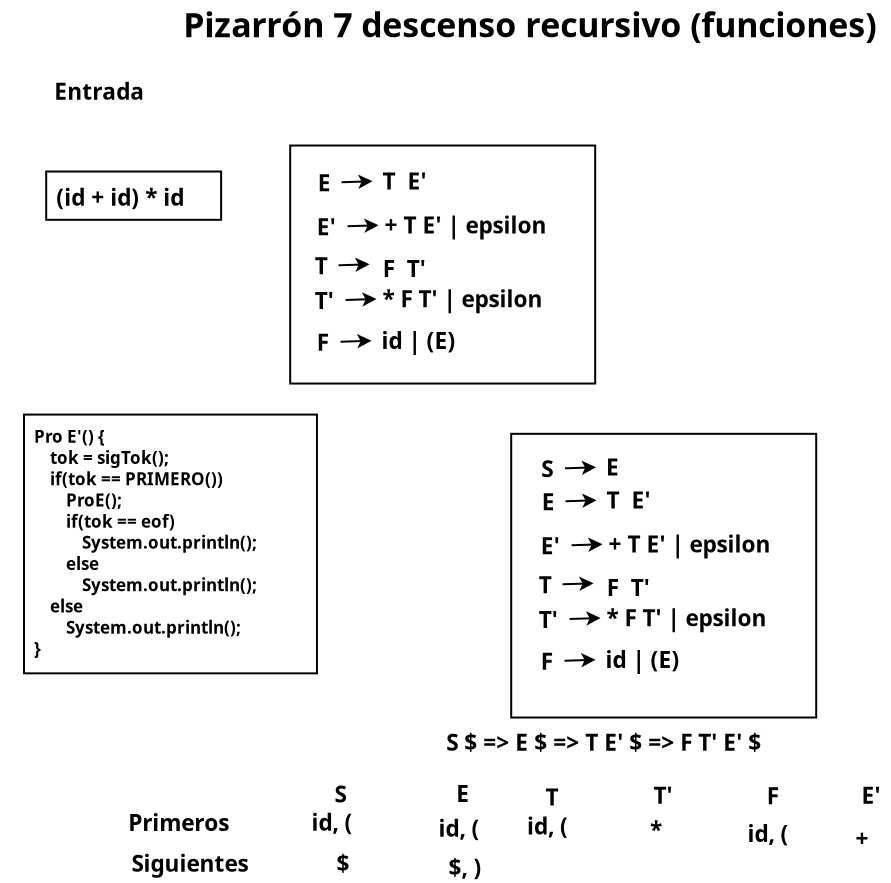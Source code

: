 <?xml version="1.0" encoding="UTF-8"?>
<dia:diagram xmlns:dia="http://www.lysator.liu.se/~alla/dia/">
  <dia:layer name="Fondo" visible="true" connectable="true" active="true">
    <dia:object type="AADL - Data" version="0" id="O0">
      <dia:attribute name="obj_pos">
        <dia:point val="3.16,6.335"/>
      </dia:attribute>
      <dia:attribute name="obj_bb">
        <dia:rectangle val="2.01,5.185;13.057,9.899"/>
      </dia:attribute>
      <dia:attribute name="elem_corner">
        <dia:point val="3.16,6.335"/>
      </dia:attribute>
      <dia:attribute name="elem_width">
        <dia:real val="8.747"/>
      </dia:attribute>
      <dia:attribute name="elem_height">
        <dia:real val="2.414"/>
      </dia:attribute>
      <dia:attribute name="obj_pos">
        <dia:point val="3.16,6.335"/>
      </dia:attribute>
      <dia:attribute name="obj_bb">
        <dia:rectangle val="2.01,5.185;13.057,9.899"/>
      </dia:attribute>
      <dia:attribute name="meta">
        <dia:composite type="dict"/>
      </dia:attribute>
      <dia:attribute name="elem_corner">
        <dia:point val="3.16,6.335"/>
      </dia:attribute>
      <dia:attribute name="elem_width">
        <dia:real val="8.747"/>
      </dia:attribute>
      <dia:attribute name="elem_height">
        <dia:real val="2.414"/>
      </dia:attribute>
      <dia:attribute name="declaration">
        <dia:string>##</dia:string>
      </dia:attribute>
      <dia:attribute name="line_colour">
        <dia:color val="#000000ff"/>
      </dia:attribute>
      <dia:attribute name="fill_colour">
        <dia:color val="#ffffffff"/>
      </dia:attribute>
      <dia:attribute name="name">
        <dia:composite type="text">
          <dia:attribute name="string">
            <dia:string>#(id + id) * id#</dia:string>
          </dia:attribute>
          <dia:attribute name="font">
            <dia:font family="sans" style="80" name="Helvetica-Bold"/>
          </dia:attribute>
          <dia:attribute name="height">
            <dia:real val="1.414"/>
          </dia:attribute>
          <dia:attribute name="pos">
            <dia:point val="3.66,7.885"/>
          </dia:attribute>
          <dia:attribute name="color">
            <dia:color val="#000000ff"/>
          </dia:attribute>
          <dia:attribute name="alignment">
            <dia:enum val="0"/>
          </dia:attribute>
        </dia:composite>
      </dia:attribute>
      <dia:attribute name="aadlbox_ports"/>
      <dia:attribute name="aadlbox_connections"/>
    </dia:object>
    <dia:group>
      <dia:attribute name="meta">
        <dia:composite type="dict"/>
      </dia:attribute>
      <dia:attribute name="matrix"/>
      <dia:object type="Flowchart - Box" version="0" id="O1">
        <dia:attribute name="obj_pos">
          <dia:point val="15.36,5.035"/>
        </dia:attribute>
        <dia:attribute name="obj_bb">
          <dia:rectangle val="15.31,4.985;30.66,16.985"/>
        </dia:attribute>
        <dia:attribute name="elem_corner">
          <dia:point val="15.36,5.035"/>
        </dia:attribute>
        <dia:attribute name="elem_width">
          <dia:real val="15.25"/>
        </dia:attribute>
        <dia:attribute name="elem_height">
          <dia:real val="11.9"/>
        </dia:attribute>
        <dia:attribute name="show_background">
          <dia:boolean val="true"/>
        </dia:attribute>
        <dia:attribute name="padding">
          <dia:real val="0.5"/>
        </dia:attribute>
        <dia:attribute name="text">
          <dia:composite type="text">
            <dia:attribute name="string">
              <dia:string>##</dia:string>
            </dia:attribute>
            <dia:attribute name="font">
              <dia:font family="sans" style="0" name="Helvetica"/>
            </dia:attribute>
            <dia:attribute name="height">
              <dia:real val="0.8"/>
            </dia:attribute>
            <dia:attribute name="pos">
              <dia:point val="22.985,11.18"/>
            </dia:attribute>
            <dia:attribute name="color">
              <dia:color val="#000000ff"/>
            </dia:attribute>
            <dia:attribute name="alignment">
              <dia:enum val="1"/>
            </dia:attribute>
          </dia:composite>
        </dia:attribute>
      </dia:object>
      <dia:object type="Standard - Text" version="1" id="O2">
        <dia:attribute name="obj_pos">
          <dia:point val="16.585,11.47"/>
        </dia:attribute>
        <dia:attribute name="obj_bb">
          <dia:rectangle val="16.585,10.42;18.148,11.738"/>
        </dia:attribute>
        <dia:attribute name="text">
          <dia:composite type="text">
            <dia:attribute name="string">
              <dia:string>#T  #</dia:string>
            </dia:attribute>
            <dia:attribute name="font">
              <dia:font family="sans" style="80" name="Helvetica-Bold"/>
            </dia:attribute>
            <dia:attribute name="height">
              <dia:real val="1.414"/>
            </dia:attribute>
            <dia:attribute name="pos">
              <dia:point val="16.585,11.47"/>
            </dia:attribute>
            <dia:attribute name="color">
              <dia:color val="#000000ff"/>
            </dia:attribute>
            <dia:attribute name="alignment">
              <dia:enum val="0"/>
            </dia:attribute>
          </dia:composite>
        </dia:attribute>
        <dia:attribute name="valign">
          <dia:enum val="3"/>
        </dia:attribute>
      </dia:object>
      <dia:object type="Standard - Line" version="0" id="O3">
        <dia:attribute name="obj_pos">
          <dia:point val="17.777,11.023"/>
        </dia:attribute>
        <dia:attribute name="obj_bb">
          <dia:rectangle val="17.725,10.635;19.378,11.358"/>
        </dia:attribute>
        <dia:attribute name="conn_endpoints">
          <dia:point val="17.777,11.023"/>
          <dia:point val="19.327,10.973"/>
        </dia:attribute>
        <dia:attribute name="numcp">
          <dia:int val="1"/>
        </dia:attribute>
        <dia:attribute name="end_arrow">
          <dia:enum val="22"/>
        </dia:attribute>
        <dia:attribute name="end_arrow_length">
          <dia:real val="0.5"/>
        </dia:attribute>
        <dia:attribute name="end_arrow_width">
          <dia:real val="0.5"/>
        </dia:attribute>
      </dia:object>
      <dia:object type="Standard - Text" version="1" id="O4">
        <dia:attribute name="obj_pos">
          <dia:point val="19.985,11.607"/>
        </dia:attribute>
        <dia:attribute name="obj_bb">
          <dia:rectangle val="19.985,10.557;23.062,11.874"/>
        </dia:attribute>
        <dia:attribute name="text">
          <dia:composite type="text">
            <dia:attribute name="string">
              <dia:string>#F  T' #</dia:string>
            </dia:attribute>
            <dia:attribute name="font">
              <dia:font family="sans" style="80" name="Helvetica-Bold"/>
            </dia:attribute>
            <dia:attribute name="height">
              <dia:real val="1.414"/>
            </dia:attribute>
            <dia:attribute name="pos">
              <dia:point val="19.985,11.607"/>
            </dia:attribute>
            <dia:attribute name="color">
              <dia:color val="#000000ff"/>
            </dia:attribute>
            <dia:attribute name="alignment">
              <dia:enum val="0"/>
            </dia:attribute>
          </dia:composite>
        </dia:attribute>
        <dia:attribute name="valign">
          <dia:enum val="3"/>
        </dia:attribute>
      </dia:object>
      <dia:object type="Standard - Text" version="1" id="O5">
        <dia:attribute name="obj_pos">
          <dia:point val="19.975,7.232"/>
        </dia:attribute>
        <dia:attribute name="obj_bb">
          <dia:rectangle val="19.975,6.182;23.052,7.5"/>
        </dia:attribute>
        <dia:attribute name="text">
          <dia:composite type="text">
            <dia:attribute name="string">
              <dia:string>#T  E' #</dia:string>
            </dia:attribute>
            <dia:attribute name="font">
              <dia:font family="sans" style="80" name="Helvetica-Bold"/>
            </dia:attribute>
            <dia:attribute name="height">
              <dia:real val="1.414"/>
            </dia:attribute>
            <dia:attribute name="pos">
              <dia:point val="19.975,7.232"/>
            </dia:attribute>
            <dia:attribute name="color">
              <dia:color val="#000000ff"/>
            </dia:attribute>
            <dia:attribute name="alignment">
              <dia:enum val="0"/>
            </dia:attribute>
          </dia:composite>
        </dia:attribute>
        <dia:attribute name="valign">
          <dia:enum val="3"/>
        </dia:attribute>
      </dia:object>
      <dia:object type="Standard - Text" version="1" id="O6">
        <dia:attribute name="obj_pos">
          <dia:point val="16.735,7.317"/>
        </dia:attribute>
        <dia:attribute name="obj_bb">
          <dia:rectangle val="16.735,6.267;18.297,7.585"/>
        </dia:attribute>
        <dia:attribute name="text">
          <dia:composite type="text">
            <dia:attribute name="string">
              <dia:string>#E  #</dia:string>
            </dia:attribute>
            <dia:attribute name="font">
              <dia:font family="sans" style="80" name="Helvetica-Bold"/>
            </dia:attribute>
            <dia:attribute name="height">
              <dia:real val="1.414"/>
            </dia:attribute>
            <dia:attribute name="pos">
              <dia:point val="16.735,7.317"/>
            </dia:attribute>
            <dia:attribute name="color">
              <dia:color val="#000000ff"/>
            </dia:attribute>
            <dia:attribute name="alignment">
              <dia:enum val="0"/>
            </dia:attribute>
          </dia:composite>
        </dia:attribute>
        <dia:attribute name="valign">
          <dia:enum val="3"/>
        </dia:attribute>
      </dia:object>
      <dia:object type="Standard - Line" version="0" id="O7">
        <dia:attribute name="obj_pos">
          <dia:point val="17.927,6.871"/>
        </dia:attribute>
        <dia:attribute name="obj_bb">
          <dia:rectangle val="17.875,6.483;19.528,7.206"/>
        </dia:attribute>
        <dia:attribute name="conn_endpoints">
          <dia:point val="17.927,6.871"/>
          <dia:point val="19.477,6.821"/>
        </dia:attribute>
        <dia:attribute name="numcp">
          <dia:int val="1"/>
        </dia:attribute>
        <dia:attribute name="end_arrow">
          <dia:enum val="22"/>
        </dia:attribute>
        <dia:attribute name="end_arrow_length">
          <dia:real val="0.5"/>
        </dia:attribute>
        <dia:attribute name="end_arrow_width">
          <dia:real val="0.5"/>
        </dia:attribute>
      </dia:object>
      <dia:object type="Standard - Text" version="1" id="O8">
        <dia:attribute name="obj_pos">
          <dia:point val="20.075,9.432"/>
        </dia:attribute>
        <dia:attribute name="obj_bb">
          <dia:rectangle val="20.075,8.382;30.305,9.7"/>
        </dia:attribute>
        <dia:attribute name="text">
          <dia:composite type="text">
            <dia:attribute name="string">
              <dia:string>#+ T E' | epsilon  #</dia:string>
            </dia:attribute>
            <dia:attribute name="font">
              <dia:font family="sans" style="80" name="Helvetica-Bold"/>
            </dia:attribute>
            <dia:attribute name="height">
              <dia:real val="1.414"/>
            </dia:attribute>
            <dia:attribute name="pos">
              <dia:point val="20.075,9.432"/>
            </dia:attribute>
            <dia:attribute name="color">
              <dia:color val="#000000ff"/>
            </dia:attribute>
            <dia:attribute name="alignment">
              <dia:enum val="0"/>
            </dia:attribute>
          </dia:composite>
        </dia:attribute>
        <dia:attribute name="valign">
          <dia:enum val="3"/>
        </dia:attribute>
      </dia:object>
      <dia:object type="Standard - Text" version="1" id="O9">
        <dia:attribute name="obj_pos">
          <dia:point val="16.685,9.517"/>
        </dia:attribute>
        <dia:attribute name="obj_bb">
          <dia:rectangle val="16.685,8.467;18.595,9.784"/>
        </dia:attribute>
        <dia:attribute name="text">
          <dia:composite type="text">
            <dia:attribute name="string">
              <dia:string>#E'  #</dia:string>
            </dia:attribute>
            <dia:attribute name="font">
              <dia:font family="sans" style="80" name="Helvetica-Bold"/>
            </dia:attribute>
            <dia:attribute name="height">
              <dia:real val="1.414"/>
            </dia:attribute>
            <dia:attribute name="pos">
              <dia:point val="16.685,9.517"/>
            </dia:attribute>
            <dia:attribute name="color">
              <dia:color val="#000000ff"/>
            </dia:attribute>
            <dia:attribute name="alignment">
              <dia:enum val="0"/>
            </dia:attribute>
          </dia:composite>
        </dia:attribute>
        <dia:attribute name="valign">
          <dia:enum val="3"/>
        </dia:attribute>
      </dia:object>
      <dia:object type="Standard - Line" version="0" id="O10">
        <dia:attribute name="obj_pos">
          <dia:point val="18.227,9.071"/>
        </dia:attribute>
        <dia:attribute name="obj_bb">
          <dia:rectangle val="18.175,8.683;19.828,9.406"/>
        </dia:attribute>
        <dia:attribute name="conn_endpoints">
          <dia:point val="18.227,9.071"/>
          <dia:point val="19.777,9.021"/>
        </dia:attribute>
        <dia:attribute name="numcp">
          <dia:int val="1"/>
        </dia:attribute>
        <dia:attribute name="end_arrow">
          <dia:enum val="22"/>
        </dia:attribute>
        <dia:attribute name="end_arrow_length">
          <dia:real val="0.5"/>
        </dia:attribute>
        <dia:attribute name="end_arrow_width">
          <dia:real val="0.5"/>
        </dia:attribute>
      </dia:object>
      <dia:object type="Standard - Text" version="1" id="O11">
        <dia:attribute name="obj_pos">
          <dia:point val="19.975,13.12"/>
        </dia:attribute>
        <dia:attribute name="obj_bb">
          <dia:rectangle val="19.975,12.07;29.85,13.387"/>
        </dia:attribute>
        <dia:attribute name="text">
          <dia:composite type="text">
            <dia:attribute name="string">
              <dia:string>#* F T' | epsilon  #</dia:string>
            </dia:attribute>
            <dia:attribute name="font">
              <dia:font family="sans" style="80" name="Helvetica-Bold"/>
            </dia:attribute>
            <dia:attribute name="height">
              <dia:real val="1.414"/>
            </dia:attribute>
            <dia:attribute name="pos">
              <dia:point val="19.975,13.12"/>
            </dia:attribute>
            <dia:attribute name="color">
              <dia:color val="#000000ff"/>
            </dia:attribute>
            <dia:attribute name="alignment">
              <dia:enum val="0"/>
            </dia:attribute>
          </dia:composite>
        </dia:attribute>
        <dia:attribute name="valign">
          <dia:enum val="3"/>
        </dia:attribute>
      </dia:object>
      <dia:object type="Standard - Text" version="1" id="O12">
        <dia:attribute name="obj_pos">
          <dia:point val="16.585,13.205"/>
        </dia:attribute>
        <dia:attribute name="obj_bb">
          <dia:rectangle val="16.585,12.155;18.495,13.473"/>
        </dia:attribute>
        <dia:attribute name="text">
          <dia:composite type="text">
            <dia:attribute name="string">
              <dia:string>#T'  #</dia:string>
            </dia:attribute>
            <dia:attribute name="font">
              <dia:font family="sans" style="80" name="Helvetica-Bold"/>
            </dia:attribute>
            <dia:attribute name="height">
              <dia:real val="1.414"/>
            </dia:attribute>
            <dia:attribute name="pos">
              <dia:point val="16.585,13.205"/>
            </dia:attribute>
            <dia:attribute name="color">
              <dia:color val="#000000ff"/>
            </dia:attribute>
            <dia:attribute name="alignment">
              <dia:enum val="0"/>
            </dia:attribute>
          </dia:composite>
        </dia:attribute>
        <dia:attribute name="valign">
          <dia:enum val="3"/>
        </dia:attribute>
      </dia:object>
      <dia:object type="Standard - Line" version="0" id="O13">
        <dia:attribute name="obj_pos">
          <dia:point val="18.127,12.758"/>
        </dia:attribute>
        <dia:attribute name="obj_bb">
          <dia:rectangle val="18.075,12.37;19.728,13.093"/>
        </dia:attribute>
        <dia:attribute name="conn_endpoints">
          <dia:point val="18.127,12.758"/>
          <dia:point val="19.677,12.708"/>
        </dia:attribute>
        <dia:attribute name="numcp">
          <dia:int val="1"/>
        </dia:attribute>
        <dia:attribute name="end_arrow">
          <dia:enum val="22"/>
        </dia:attribute>
        <dia:attribute name="end_arrow_length">
          <dia:real val="0.5"/>
        </dia:attribute>
        <dia:attribute name="end_arrow_width">
          <dia:real val="0.5"/>
        </dia:attribute>
      </dia:object>
      <dia:object type="Standard - Text" version="1" id="O14">
        <dia:attribute name="obj_pos">
          <dia:point val="19.925,15.207"/>
        </dia:attribute>
        <dia:attribute name="obj_bb">
          <dia:rectangle val="19.925,14.157;24.527,15.475"/>
        </dia:attribute>
        <dia:attribute name="text">
          <dia:composite type="text">
            <dia:attribute name="string">
              <dia:string>#id | (E) #</dia:string>
            </dia:attribute>
            <dia:attribute name="font">
              <dia:font family="sans" style="80" name="Helvetica-Bold"/>
            </dia:attribute>
            <dia:attribute name="height">
              <dia:real val="1.414"/>
            </dia:attribute>
            <dia:attribute name="pos">
              <dia:point val="19.925,15.207"/>
            </dia:attribute>
            <dia:attribute name="color">
              <dia:color val="#000000ff"/>
            </dia:attribute>
            <dia:attribute name="alignment">
              <dia:enum val="0"/>
            </dia:attribute>
          </dia:composite>
        </dia:attribute>
        <dia:attribute name="valign">
          <dia:enum val="3"/>
        </dia:attribute>
      </dia:object>
      <dia:object type="Standard - Text" version="1" id="O15">
        <dia:attribute name="obj_pos">
          <dia:point val="16.685,15.292"/>
        </dia:attribute>
        <dia:attribute name="obj_bb">
          <dia:rectangle val="16.685,14.242;18.247,15.559"/>
        </dia:attribute>
        <dia:attribute name="text">
          <dia:composite type="text">
            <dia:attribute name="string">
              <dia:string>#F  #</dia:string>
            </dia:attribute>
            <dia:attribute name="font">
              <dia:font family="sans" style="80" name="Helvetica-Bold"/>
            </dia:attribute>
            <dia:attribute name="height">
              <dia:real val="1.414"/>
            </dia:attribute>
            <dia:attribute name="pos">
              <dia:point val="16.685,15.292"/>
            </dia:attribute>
            <dia:attribute name="color">
              <dia:color val="#000000ff"/>
            </dia:attribute>
            <dia:attribute name="alignment">
              <dia:enum val="0"/>
            </dia:attribute>
          </dia:composite>
        </dia:attribute>
        <dia:attribute name="valign">
          <dia:enum val="3"/>
        </dia:attribute>
      </dia:object>
      <dia:object type="Standard - Line" version="0" id="O16">
        <dia:attribute name="obj_pos">
          <dia:point val="17.877,14.846"/>
        </dia:attribute>
        <dia:attribute name="obj_bb">
          <dia:rectangle val="17.825,14.458;19.478,15.181"/>
        </dia:attribute>
        <dia:attribute name="conn_endpoints">
          <dia:point val="17.877,14.846"/>
          <dia:point val="19.427,14.796"/>
        </dia:attribute>
        <dia:attribute name="numcp">
          <dia:int val="1"/>
        </dia:attribute>
        <dia:attribute name="end_arrow">
          <dia:enum val="22"/>
        </dia:attribute>
        <dia:attribute name="end_arrow_length">
          <dia:real val="0.5"/>
        </dia:attribute>
        <dia:attribute name="end_arrow_width">
          <dia:real val="0.5"/>
        </dia:attribute>
      </dia:object>
    </dia:group>
    <dia:object type="Standard - Text" version="1" id="O17">
      <dia:attribute name="obj_pos">
        <dia:point val="10.01,-0.379"/>
      </dia:attribute>
      <dia:attribute name="obj_bb">
        <dia:rectangle val="10.01,-1.954;50.763,0.021"/>
      </dia:attribute>
      <dia:attribute name="text">
        <dia:composite type="text">
          <dia:attribute name="string">
            <dia:string>#Pizarrón 7 descenso recursivo (funciones) #</dia:string>
          </dia:attribute>
          <dia:attribute name="font">
            <dia:font family="sans" style="80" name="Helvetica-Bold"/>
          </dia:attribute>
          <dia:attribute name="height">
            <dia:real val="2.119"/>
          </dia:attribute>
          <dia:attribute name="pos">
            <dia:point val="10.01,-0.379"/>
          </dia:attribute>
          <dia:attribute name="color">
            <dia:color val="#000000ff"/>
          </dia:attribute>
          <dia:attribute name="alignment">
            <dia:enum val="0"/>
          </dia:attribute>
        </dia:composite>
      </dia:attribute>
      <dia:attribute name="valign">
        <dia:enum val="3"/>
      </dia:attribute>
    </dia:object>
    <dia:object type="Standard - Text" version="1" id="O18">
      <dia:attribute name="obj_pos">
        <dia:point val="23.16,35.297"/>
      </dia:attribute>
      <dia:attribute name="obj_bb">
        <dia:rectangle val="23.16,34.215;44.05,35.631"/>
      </dia:attribute>
      <dia:attribute name="text">
        <dia:composite type="text">
          <dia:attribute name="string">
            <dia:string>#S $ =&gt; E $ =&gt; T E' $ =&gt; F T' E' $ #</dia:string>
          </dia:attribute>
          <dia:attribute name="font">
            <dia:font family="sans" style="80" name="Helvetica-Bold"/>
          </dia:attribute>
          <dia:attribute name="height">
            <dia:real val="1.414"/>
          </dia:attribute>
          <dia:attribute name="pos">
            <dia:point val="23.16,35.297"/>
          </dia:attribute>
          <dia:attribute name="color">
            <dia:color val="#000000ff"/>
          </dia:attribute>
          <dia:attribute name="alignment">
            <dia:enum val="0"/>
          </dia:attribute>
        </dia:composite>
      </dia:attribute>
      <dia:attribute name="valign">
        <dia:enum val="3"/>
      </dia:attribute>
    </dia:object>
    <dia:object type="AADL - Data" version="0" id="O19">
      <dia:attribute name="obj_pos">
        <dia:point val="2.05,18.488"/>
      </dia:attribute>
      <dia:attribute name="obj_bb">
        <dia:rectangle val="0.9,17.337;17.848,32.575"/>
      </dia:attribute>
      <dia:attribute name="elem_corner">
        <dia:point val="2.05,18.488"/>
      </dia:attribute>
      <dia:attribute name="elem_width">
        <dia:real val="14.647"/>
      </dia:attribute>
      <dia:attribute name="elem_height">
        <dia:real val="12.938"/>
      </dia:attribute>
      <dia:attribute name="obj_pos">
        <dia:point val="2.05,18.488"/>
      </dia:attribute>
      <dia:attribute name="obj_bb">
        <dia:rectangle val="0.9,17.337;17.848,32.575"/>
      </dia:attribute>
      <dia:attribute name="meta">
        <dia:composite type="dict"/>
      </dia:attribute>
      <dia:attribute name="elem_corner">
        <dia:point val="2.05,18.488"/>
      </dia:attribute>
      <dia:attribute name="elem_width">
        <dia:real val="14.647"/>
      </dia:attribute>
      <dia:attribute name="elem_height">
        <dia:real val="12.938"/>
      </dia:attribute>
      <dia:attribute name="declaration">
        <dia:string>##</dia:string>
      </dia:attribute>
      <dia:attribute name="line_colour">
        <dia:color val="#000000ff"/>
      </dia:attribute>
      <dia:attribute name="fill_colour">
        <dia:color val="#ffffffff"/>
      </dia:attribute>
      <dia:attribute name="name">
        <dia:composite type="text">
          <dia:attribute name="string">
            <dia:string>#Pro E'() {
    tok = sigTok();
    if(tok == PRIMERO())
        ProE();
        if(tok == eof)
            System.out.println();
        else
            System.out.println();
    else
        System.out.println();
}#</dia:string>
          </dia:attribute>
          <dia:attribute name="font">
            <dia:font family="sans" style="80" name="Helvetica-Bold"/>
          </dia:attribute>
          <dia:attribute name="height">
            <dia:real val="1.061"/>
          </dia:attribute>
          <dia:attribute name="pos">
            <dia:point val="2.55,19.777"/>
          </dia:attribute>
          <dia:attribute name="color">
            <dia:color val="#000000ff"/>
          </dia:attribute>
          <dia:attribute name="alignment">
            <dia:enum val="0"/>
          </dia:attribute>
        </dia:composite>
      </dia:attribute>
      <dia:attribute name="aadlbox_ports"/>
      <dia:attribute name="aadlbox_connections"/>
    </dia:object>
    <dia:object type="Standard - Text" version="1" id="O20">
      <dia:attribute name="obj_pos">
        <dia:point val="3.56,2.747"/>
      </dia:attribute>
      <dia:attribute name="obj_bb">
        <dia:rectangle val="3.56,1.697;9.36,3.015"/>
      </dia:attribute>
      <dia:attribute name="text">
        <dia:composite type="text">
          <dia:attribute name="string">
            <dia:string>#Entrada  #</dia:string>
          </dia:attribute>
          <dia:attribute name="font">
            <dia:font family="sans" style="80" name="Helvetica-Bold"/>
          </dia:attribute>
          <dia:attribute name="height">
            <dia:real val="1.414"/>
          </dia:attribute>
          <dia:attribute name="pos">
            <dia:point val="3.56,2.747"/>
          </dia:attribute>
          <dia:attribute name="color">
            <dia:color val="#000000ff"/>
          </dia:attribute>
          <dia:attribute name="alignment">
            <dia:enum val="0"/>
          </dia:attribute>
        </dia:composite>
      </dia:attribute>
      <dia:attribute name="valign">
        <dia:enum val="3"/>
      </dia:attribute>
    </dia:object>
    <dia:object type="Standard - Text" version="1" id="O21">
      <dia:attribute name="obj_pos">
        <dia:point val="7.26,39.31"/>
      </dia:attribute>
      <dia:attribute name="obj_bb">
        <dia:rectangle val="7.26,38.26;13.777,39.578"/>
      </dia:attribute>
      <dia:attribute name="text">
        <dia:composite type="text">
          <dia:attribute name="string">
            <dia:string>#Primeros  #</dia:string>
          </dia:attribute>
          <dia:attribute name="font">
            <dia:font family="sans" style="80" name="Helvetica-Bold"/>
          </dia:attribute>
          <dia:attribute name="height">
            <dia:real val="1.414"/>
          </dia:attribute>
          <dia:attribute name="pos">
            <dia:point val="7.26,39.31"/>
          </dia:attribute>
          <dia:attribute name="color">
            <dia:color val="#000000ff"/>
          </dia:attribute>
          <dia:attribute name="alignment">
            <dia:enum val="0"/>
          </dia:attribute>
        </dia:composite>
      </dia:attribute>
      <dia:attribute name="valign">
        <dia:enum val="3"/>
      </dia:attribute>
    </dia:object>
    <dia:object type="Standard - Text" version="1" id="O22">
      <dia:attribute name="obj_pos">
        <dia:point val="7.42,41.345"/>
      </dia:attribute>
      <dia:attribute name="obj_bb">
        <dia:rectangle val="7.42,40.295;14.967,41.612"/>
      </dia:attribute>
      <dia:attribute name="text">
        <dia:composite type="text">
          <dia:attribute name="string">
            <dia:string>#Siguientes  #</dia:string>
          </dia:attribute>
          <dia:attribute name="font">
            <dia:font family="sans" style="80" name="Helvetica-Bold"/>
          </dia:attribute>
          <dia:attribute name="height">
            <dia:real val="1.414"/>
          </dia:attribute>
          <dia:attribute name="pos">
            <dia:point val="7.42,41.345"/>
          </dia:attribute>
          <dia:attribute name="color">
            <dia:color val="#000000ff"/>
          </dia:attribute>
          <dia:attribute name="alignment">
            <dia:enum val="0"/>
          </dia:attribute>
        </dia:composite>
      </dia:attribute>
      <dia:attribute name="valign">
        <dia:enum val="3"/>
      </dia:attribute>
    </dia:object>
    <dia:object type="Standard - Text" version="1" id="O23">
      <dia:attribute name="obj_pos">
        <dia:point val="17.58,37.88"/>
      </dia:attribute>
      <dia:attribute name="obj_bb">
        <dia:rectangle val="17.58,36.83;18.79,38.148"/>
      </dia:attribute>
      <dia:attribute name="text">
        <dia:composite type="text">
          <dia:attribute name="string">
            <dia:string>#S #</dia:string>
          </dia:attribute>
          <dia:attribute name="font">
            <dia:font family="sans" style="80" name="Helvetica-Bold"/>
          </dia:attribute>
          <dia:attribute name="height">
            <dia:real val="1.414"/>
          </dia:attribute>
          <dia:attribute name="pos">
            <dia:point val="17.58,37.88"/>
          </dia:attribute>
          <dia:attribute name="color">
            <dia:color val="#000000ff"/>
          </dia:attribute>
          <dia:attribute name="alignment">
            <dia:enum val="0"/>
          </dia:attribute>
        </dia:composite>
      </dia:attribute>
      <dia:attribute name="valign">
        <dia:enum val="3"/>
      </dia:attribute>
    </dia:object>
    <dia:object type="Standard - Text" version="1" id="O24">
      <dia:attribute name="obj_pos">
        <dia:point val="23.66,37.86"/>
      </dia:attribute>
      <dia:attribute name="obj_bb">
        <dia:rectangle val="23.66,36.81;24.828,38.127"/>
      </dia:attribute>
      <dia:attribute name="text">
        <dia:composite type="text">
          <dia:attribute name="string">
            <dia:string>#E #</dia:string>
          </dia:attribute>
          <dia:attribute name="font">
            <dia:font family="sans" style="80" name="Helvetica-Bold"/>
          </dia:attribute>
          <dia:attribute name="height">
            <dia:real val="1.414"/>
          </dia:attribute>
          <dia:attribute name="pos">
            <dia:point val="23.66,37.86"/>
          </dia:attribute>
          <dia:attribute name="color">
            <dia:color val="#000000ff"/>
          </dia:attribute>
          <dia:attribute name="alignment">
            <dia:enum val="0"/>
          </dia:attribute>
        </dia:composite>
      </dia:attribute>
      <dia:attribute name="valign">
        <dia:enum val="3"/>
      </dia:attribute>
    </dia:object>
    <dia:object type="Standard - Text" version="1" id="O25">
      <dia:attribute name="obj_pos">
        <dia:point val="33.52,37.945"/>
      </dia:attribute>
      <dia:attribute name="obj_bb">
        <dia:rectangle val="33.52,36.895;35.035,38.212"/>
      </dia:attribute>
      <dia:attribute name="text">
        <dia:composite type="text">
          <dia:attribute name="string">
            <dia:string>#T' #</dia:string>
          </dia:attribute>
          <dia:attribute name="font">
            <dia:font family="sans" style="80" name="Helvetica-Bold"/>
          </dia:attribute>
          <dia:attribute name="height">
            <dia:real val="1.414"/>
          </dia:attribute>
          <dia:attribute name="pos">
            <dia:point val="33.52,37.945"/>
          </dia:attribute>
          <dia:attribute name="color">
            <dia:color val="#000000ff"/>
          </dia:attribute>
          <dia:attribute name="alignment">
            <dia:enum val="0"/>
          </dia:attribute>
        </dia:composite>
      </dia:attribute>
      <dia:attribute name="valign">
        <dia:enum val="3"/>
      </dia:attribute>
    </dia:object>
    <dia:object type="Standard - Text" version="1" id="O26">
      <dia:attribute name="obj_pos">
        <dia:point val="28.13,38.03"/>
      </dia:attribute>
      <dia:attribute name="obj_bb">
        <dia:rectangle val="28.13,36.98;29.297,38.297"/>
      </dia:attribute>
      <dia:attribute name="text">
        <dia:composite type="text">
          <dia:attribute name="string">
            <dia:string>#T #</dia:string>
          </dia:attribute>
          <dia:attribute name="font">
            <dia:font family="sans" style="80" name="Helvetica-Bold"/>
          </dia:attribute>
          <dia:attribute name="height">
            <dia:real val="1.414"/>
          </dia:attribute>
          <dia:attribute name="pos">
            <dia:point val="28.13,38.03"/>
          </dia:attribute>
          <dia:attribute name="color">
            <dia:color val="#000000ff"/>
          </dia:attribute>
          <dia:attribute name="alignment">
            <dia:enum val="0"/>
          </dia:attribute>
        </dia:composite>
      </dia:attribute>
      <dia:attribute name="valign">
        <dia:enum val="3"/>
      </dia:attribute>
    </dia:object>
    <dia:object type="Standard - Text" version="1" id="O27">
      <dia:attribute name="obj_pos">
        <dia:point val="39.19,37.965"/>
      </dia:attribute>
      <dia:attribute name="obj_bb">
        <dia:rectangle val="39.19,36.915;40.358,38.233"/>
      </dia:attribute>
      <dia:attribute name="text">
        <dia:composite type="text">
          <dia:attribute name="string">
            <dia:string>#F #</dia:string>
          </dia:attribute>
          <dia:attribute name="font">
            <dia:font family="sans" style="80" name="Helvetica-Bold"/>
          </dia:attribute>
          <dia:attribute name="height">
            <dia:real val="1.414"/>
          </dia:attribute>
          <dia:attribute name="pos">
            <dia:point val="39.19,37.965"/>
          </dia:attribute>
          <dia:attribute name="color">
            <dia:color val="#000000ff"/>
          </dia:attribute>
          <dia:attribute name="alignment">
            <dia:enum val="0"/>
          </dia:attribute>
        </dia:composite>
      </dia:attribute>
      <dia:attribute name="valign">
        <dia:enum val="3"/>
      </dia:attribute>
    </dia:object>
    <dia:object type="Standard - Text" version="1" id="O28">
      <dia:attribute name="obj_pos">
        <dia:point val="16.425,39.297"/>
      </dia:attribute>
      <dia:attribute name="obj_bb">
        <dia:rectangle val="16.425,38.248;19.36,39.565"/>
      </dia:attribute>
      <dia:attribute name="text">
        <dia:composite type="text">
          <dia:attribute name="string">
            <dia:string>#id, ( #</dia:string>
          </dia:attribute>
          <dia:attribute name="font">
            <dia:font family="sans" style="80" name="Helvetica-Bold"/>
          </dia:attribute>
          <dia:attribute name="height">
            <dia:real val="1.414"/>
          </dia:attribute>
          <dia:attribute name="pos">
            <dia:point val="16.425,39.297"/>
          </dia:attribute>
          <dia:attribute name="color">
            <dia:color val="#000000ff"/>
          </dia:attribute>
          <dia:attribute name="alignment">
            <dia:enum val="0"/>
          </dia:attribute>
        </dia:composite>
      </dia:attribute>
      <dia:attribute name="valign">
        <dia:enum val="3"/>
      </dia:attribute>
    </dia:object>
    <dia:object type="Standard - Text" version="1" id="O29">
      <dia:attribute name="obj_pos">
        <dia:point val="22.775,39.597"/>
      </dia:attribute>
      <dia:attribute name="obj_bb">
        <dia:rectangle val="22.775,38.547;25.71,39.865"/>
      </dia:attribute>
      <dia:attribute name="text">
        <dia:composite type="text">
          <dia:attribute name="string">
            <dia:string>#id, ( #</dia:string>
          </dia:attribute>
          <dia:attribute name="font">
            <dia:font family="sans" style="80" name="Helvetica-Bold"/>
          </dia:attribute>
          <dia:attribute name="height">
            <dia:real val="1.414"/>
          </dia:attribute>
          <dia:attribute name="pos">
            <dia:point val="22.775,39.597"/>
          </dia:attribute>
          <dia:attribute name="color">
            <dia:color val="#000000ff"/>
          </dia:attribute>
          <dia:attribute name="alignment">
            <dia:enum val="0"/>
          </dia:attribute>
        </dia:composite>
      </dia:attribute>
      <dia:attribute name="valign">
        <dia:enum val="3"/>
      </dia:attribute>
    </dia:object>
    <dia:object type="Standard - Text" version="1" id="O30">
      <dia:attribute name="obj_pos">
        <dia:point val="27.2,39.483"/>
      </dia:attribute>
      <dia:attribute name="obj_bb">
        <dia:rectangle val="27.2,38.432;30.135,39.75"/>
      </dia:attribute>
      <dia:attribute name="text">
        <dia:composite type="text">
          <dia:attribute name="string">
            <dia:string>#id, ( #</dia:string>
          </dia:attribute>
          <dia:attribute name="font">
            <dia:font family="sans" style="80" name="Helvetica-Bold"/>
          </dia:attribute>
          <dia:attribute name="height">
            <dia:real val="1.414"/>
          </dia:attribute>
          <dia:attribute name="pos">
            <dia:point val="27.2,39.483"/>
          </dia:attribute>
          <dia:attribute name="color">
            <dia:color val="#000000ff"/>
          </dia:attribute>
          <dia:attribute name="alignment">
            <dia:enum val="0"/>
          </dia:attribute>
        </dia:composite>
      </dia:attribute>
      <dia:attribute name="valign">
        <dia:enum val="3"/>
      </dia:attribute>
    </dia:object>
    <dia:group>
      <dia:attribute name="meta">
        <dia:composite type="dict"/>
      </dia:attribute>
      <dia:attribute name="matrix"/>
      <dia:object type="Flowchart - Box" version="0" id="O31">
        <dia:attribute name="obj_pos">
          <dia:point val="26.41,19.45"/>
        </dia:attribute>
        <dia:attribute name="obj_bb">
          <dia:rectangle val="26.36,19.4;41.71,33.685"/>
        </dia:attribute>
        <dia:attribute name="elem_corner">
          <dia:point val="26.41,19.45"/>
        </dia:attribute>
        <dia:attribute name="elem_width">
          <dia:real val="15.25"/>
        </dia:attribute>
        <dia:attribute name="elem_height">
          <dia:real val="14.185"/>
        </dia:attribute>
        <dia:attribute name="show_background">
          <dia:boolean val="true"/>
        </dia:attribute>
        <dia:attribute name="padding">
          <dia:real val="0.5"/>
        </dia:attribute>
        <dia:attribute name="text">
          <dia:composite type="text">
            <dia:attribute name="string">
              <dia:string>##</dia:string>
            </dia:attribute>
            <dia:attribute name="font">
              <dia:font family="sans" style="0" name="Helvetica"/>
            </dia:attribute>
            <dia:attribute name="height">
              <dia:real val="0.8"/>
            </dia:attribute>
            <dia:attribute name="pos">
              <dia:point val="34.035,26.738"/>
            </dia:attribute>
            <dia:attribute name="color">
              <dia:color val="#000000ff"/>
            </dia:attribute>
            <dia:attribute name="alignment">
              <dia:enum val="1"/>
            </dia:attribute>
          </dia:composite>
        </dia:attribute>
      </dia:object>
      <dia:object type="Standard - Text" version="1" id="O32">
        <dia:attribute name="obj_pos">
          <dia:point val="27.785,27.42"/>
        </dia:attribute>
        <dia:attribute name="obj_bb">
          <dia:rectangle val="27.785,26.37;29.348,27.688"/>
        </dia:attribute>
        <dia:attribute name="text">
          <dia:composite type="text">
            <dia:attribute name="string">
              <dia:string>#T  #</dia:string>
            </dia:attribute>
            <dia:attribute name="font">
              <dia:font family="sans" style="80" name="Helvetica-Bold"/>
            </dia:attribute>
            <dia:attribute name="height">
              <dia:real val="1.414"/>
            </dia:attribute>
            <dia:attribute name="pos">
              <dia:point val="27.785,27.42"/>
            </dia:attribute>
            <dia:attribute name="color">
              <dia:color val="#000000ff"/>
            </dia:attribute>
            <dia:attribute name="alignment">
              <dia:enum val="0"/>
            </dia:attribute>
          </dia:composite>
        </dia:attribute>
        <dia:attribute name="valign">
          <dia:enum val="3"/>
        </dia:attribute>
      </dia:object>
      <dia:object type="Standard - Line" version="0" id="O33">
        <dia:attribute name="obj_pos">
          <dia:point val="28.977,26.973"/>
        </dia:attribute>
        <dia:attribute name="obj_bb">
          <dia:rectangle val="28.925,26.585;30.578,27.308"/>
        </dia:attribute>
        <dia:attribute name="conn_endpoints">
          <dia:point val="28.977,26.973"/>
          <dia:point val="30.527,26.923"/>
        </dia:attribute>
        <dia:attribute name="numcp">
          <dia:int val="1"/>
        </dia:attribute>
        <dia:attribute name="end_arrow">
          <dia:enum val="22"/>
        </dia:attribute>
        <dia:attribute name="end_arrow_length">
          <dia:real val="0.5"/>
        </dia:attribute>
        <dia:attribute name="end_arrow_width">
          <dia:real val="0.5"/>
        </dia:attribute>
      </dia:object>
      <dia:object type="Standard - Text" version="1" id="O34">
        <dia:attribute name="obj_pos">
          <dia:point val="31.185,27.557"/>
        </dia:attribute>
        <dia:attribute name="obj_bb">
          <dia:rectangle val="31.185,26.507;34.263,27.825"/>
        </dia:attribute>
        <dia:attribute name="text">
          <dia:composite type="text">
            <dia:attribute name="string">
              <dia:string>#F  T' #</dia:string>
            </dia:attribute>
            <dia:attribute name="font">
              <dia:font family="sans" style="80" name="Helvetica-Bold"/>
            </dia:attribute>
            <dia:attribute name="height">
              <dia:real val="1.414"/>
            </dia:attribute>
            <dia:attribute name="pos">
              <dia:point val="31.185,27.557"/>
            </dia:attribute>
            <dia:attribute name="color">
              <dia:color val="#000000ff"/>
            </dia:attribute>
            <dia:attribute name="alignment">
              <dia:enum val="0"/>
            </dia:attribute>
          </dia:composite>
        </dia:attribute>
        <dia:attribute name="valign">
          <dia:enum val="3"/>
        </dia:attribute>
      </dia:object>
      <dia:object type="Standard - Text" version="1" id="O35">
        <dia:attribute name="obj_pos">
          <dia:point val="31.175,23.182"/>
        </dia:attribute>
        <dia:attribute name="obj_bb">
          <dia:rectangle val="31.175,22.132;34.252,23.45"/>
        </dia:attribute>
        <dia:attribute name="text">
          <dia:composite type="text">
            <dia:attribute name="string">
              <dia:string>#T  E' #</dia:string>
            </dia:attribute>
            <dia:attribute name="font">
              <dia:font family="sans" style="80" name="Helvetica-Bold"/>
            </dia:attribute>
            <dia:attribute name="height">
              <dia:real val="1.414"/>
            </dia:attribute>
            <dia:attribute name="pos">
              <dia:point val="31.175,23.182"/>
            </dia:attribute>
            <dia:attribute name="color">
              <dia:color val="#000000ff"/>
            </dia:attribute>
            <dia:attribute name="alignment">
              <dia:enum val="0"/>
            </dia:attribute>
          </dia:composite>
        </dia:attribute>
        <dia:attribute name="valign">
          <dia:enum val="3"/>
        </dia:attribute>
      </dia:object>
      <dia:object type="Standard - Text" version="1" id="O36">
        <dia:attribute name="obj_pos">
          <dia:point val="27.935,23.267"/>
        </dia:attribute>
        <dia:attribute name="obj_bb">
          <dia:rectangle val="27.935,22.217;29.497,23.535"/>
        </dia:attribute>
        <dia:attribute name="text">
          <dia:composite type="text">
            <dia:attribute name="string">
              <dia:string>#E  #</dia:string>
            </dia:attribute>
            <dia:attribute name="font">
              <dia:font family="sans" style="80" name="Helvetica-Bold"/>
            </dia:attribute>
            <dia:attribute name="height">
              <dia:real val="1.414"/>
            </dia:attribute>
            <dia:attribute name="pos">
              <dia:point val="27.935,23.267"/>
            </dia:attribute>
            <dia:attribute name="color">
              <dia:color val="#000000ff"/>
            </dia:attribute>
            <dia:attribute name="alignment">
              <dia:enum val="0"/>
            </dia:attribute>
          </dia:composite>
        </dia:attribute>
        <dia:attribute name="valign">
          <dia:enum val="3"/>
        </dia:attribute>
      </dia:object>
      <dia:object type="Standard - Line" version="0" id="O37">
        <dia:attribute name="obj_pos">
          <dia:point val="29.127,22.821"/>
        </dia:attribute>
        <dia:attribute name="obj_bb">
          <dia:rectangle val="29.075,22.433;30.728,23.156"/>
        </dia:attribute>
        <dia:attribute name="conn_endpoints">
          <dia:point val="29.127,22.821"/>
          <dia:point val="30.677,22.771"/>
        </dia:attribute>
        <dia:attribute name="numcp">
          <dia:int val="1"/>
        </dia:attribute>
        <dia:attribute name="end_arrow">
          <dia:enum val="22"/>
        </dia:attribute>
        <dia:attribute name="end_arrow_length">
          <dia:real val="0.5"/>
        </dia:attribute>
        <dia:attribute name="end_arrow_width">
          <dia:real val="0.5"/>
        </dia:attribute>
      </dia:object>
      <dia:object type="Standard - Text" version="1" id="O38">
        <dia:attribute name="obj_pos">
          <dia:point val="31.275,25.382"/>
        </dia:attribute>
        <dia:attribute name="obj_bb">
          <dia:rectangle val="31.275,24.332;41.505,25.649"/>
        </dia:attribute>
        <dia:attribute name="text">
          <dia:composite type="text">
            <dia:attribute name="string">
              <dia:string>#+ T E' | epsilon  #</dia:string>
            </dia:attribute>
            <dia:attribute name="font">
              <dia:font family="sans" style="80" name="Helvetica-Bold"/>
            </dia:attribute>
            <dia:attribute name="height">
              <dia:real val="1.414"/>
            </dia:attribute>
            <dia:attribute name="pos">
              <dia:point val="31.275,25.382"/>
            </dia:attribute>
            <dia:attribute name="color">
              <dia:color val="#000000ff"/>
            </dia:attribute>
            <dia:attribute name="alignment">
              <dia:enum val="0"/>
            </dia:attribute>
          </dia:composite>
        </dia:attribute>
        <dia:attribute name="valign">
          <dia:enum val="3"/>
        </dia:attribute>
      </dia:object>
      <dia:object type="Standard - Text" version="1" id="O39">
        <dia:attribute name="obj_pos">
          <dia:point val="27.885,25.467"/>
        </dia:attribute>
        <dia:attribute name="obj_bb">
          <dia:rectangle val="27.885,24.417;29.795,25.735"/>
        </dia:attribute>
        <dia:attribute name="text">
          <dia:composite type="text">
            <dia:attribute name="string">
              <dia:string>#E'  #</dia:string>
            </dia:attribute>
            <dia:attribute name="font">
              <dia:font family="sans" style="80" name="Helvetica-Bold"/>
            </dia:attribute>
            <dia:attribute name="height">
              <dia:real val="1.414"/>
            </dia:attribute>
            <dia:attribute name="pos">
              <dia:point val="27.885,25.467"/>
            </dia:attribute>
            <dia:attribute name="color">
              <dia:color val="#000000ff"/>
            </dia:attribute>
            <dia:attribute name="alignment">
              <dia:enum val="0"/>
            </dia:attribute>
          </dia:composite>
        </dia:attribute>
        <dia:attribute name="valign">
          <dia:enum val="3"/>
        </dia:attribute>
      </dia:object>
      <dia:object type="Standard - Line" version="0" id="O40">
        <dia:attribute name="obj_pos">
          <dia:point val="29.427,25.021"/>
        </dia:attribute>
        <dia:attribute name="obj_bb">
          <dia:rectangle val="29.375,24.633;31.028,25.356"/>
        </dia:attribute>
        <dia:attribute name="conn_endpoints">
          <dia:point val="29.427,25.021"/>
          <dia:point val="30.977,24.971"/>
        </dia:attribute>
        <dia:attribute name="numcp">
          <dia:int val="1"/>
        </dia:attribute>
        <dia:attribute name="end_arrow">
          <dia:enum val="22"/>
        </dia:attribute>
        <dia:attribute name="end_arrow_length">
          <dia:real val="0.5"/>
        </dia:attribute>
        <dia:attribute name="end_arrow_width">
          <dia:real val="0.5"/>
        </dia:attribute>
      </dia:object>
      <dia:object type="Standard - Text" version="1" id="O41">
        <dia:attribute name="obj_pos">
          <dia:point val="31.175,29.07"/>
        </dia:attribute>
        <dia:attribute name="obj_bb">
          <dia:rectangle val="31.175,28.02;41.05,29.337"/>
        </dia:attribute>
        <dia:attribute name="text">
          <dia:composite type="text">
            <dia:attribute name="string">
              <dia:string>#* F T' | epsilon  #</dia:string>
            </dia:attribute>
            <dia:attribute name="font">
              <dia:font family="sans" style="80" name="Helvetica-Bold"/>
            </dia:attribute>
            <dia:attribute name="height">
              <dia:real val="1.414"/>
            </dia:attribute>
            <dia:attribute name="pos">
              <dia:point val="31.175,29.07"/>
            </dia:attribute>
            <dia:attribute name="color">
              <dia:color val="#000000ff"/>
            </dia:attribute>
            <dia:attribute name="alignment">
              <dia:enum val="0"/>
            </dia:attribute>
          </dia:composite>
        </dia:attribute>
        <dia:attribute name="valign">
          <dia:enum val="3"/>
        </dia:attribute>
      </dia:object>
      <dia:object type="Standard - Text" version="1" id="O42">
        <dia:attribute name="obj_pos">
          <dia:point val="27.785,29.155"/>
        </dia:attribute>
        <dia:attribute name="obj_bb">
          <dia:rectangle val="27.785,28.105;29.695,29.422"/>
        </dia:attribute>
        <dia:attribute name="text">
          <dia:composite type="text">
            <dia:attribute name="string">
              <dia:string>#T'  #</dia:string>
            </dia:attribute>
            <dia:attribute name="font">
              <dia:font family="sans" style="80" name="Helvetica-Bold"/>
            </dia:attribute>
            <dia:attribute name="height">
              <dia:real val="1.414"/>
            </dia:attribute>
            <dia:attribute name="pos">
              <dia:point val="27.785,29.155"/>
            </dia:attribute>
            <dia:attribute name="color">
              <dia:color val="#000000ff"/>
            </dia:attribute>
            <dia:attribute name="alignment">
              <dia:enum val="0"/>
            </dia:attribute>
          </dia:composite>
        </dia:attribute>
        <dia:attribute name="valign">
          <dia:enum val="3"/>
        </dia:attribute>
      </dia:object>
      <dia:object type="Standard - Line" version="0" id="O43">
        <dia:attribute name="obj_pos">
          <dia:point val="29.327,28.708"/>
        </dia:attribute>
        <dia:attribute name="obj_bb">
          <dia:rectangle val="29.275,28.32;30.928,29.043"/>
        </dia:attribute>
        <dia:attribute name="conn_endpoints">
          <dia:point val="29.327,28.708"/>
          <dia:point val="30.877,28.658"/>
        </dia:attribute>
        <dia:attribute name="numcp">
          <dia:int val="1"/>
        </dia:attribute>
        <dia:attribute name="end_arrow">
          <dia:enum val="22"/>
        </dia:attribute>
        <dia:attribute name="end_arrow_length">
          <dia:real val="0.5"/>
        </dia:attribute>
        <dia:attribute name="end_arrow_width">
          <dia:real val="0.5"/>
        </dia:attribute>
      </dia:object>
      <dia:object type="Standard - Text" version="1" id="O44">
        <dia:attribute name="obj_pos">
          <dia:point val="31.125,31.157"/>
        </dia:attribute>
        <dia:attribute name="obj_bb">
          <dia:rectangle val="31.125,30.107;35.727,31.424"/>
        </dia:attribute>
        <dia:attribute name="text">
          <dia:composite type="text">
            <dia:attribute name="string">
              <dia:string>#id | (E) #</dia:string>
            </dia:attribute>
            <dia:attribute name="font">
              <dia:font family="sans" style="80" name="Helvetica-Bold"/>
            </dia:attribute>
            <dia:attribute name="height">
              <dia:real val="1.414"/>
            </dia:attribute>
            <dia:attribute name="pos">
              <dia:point val="31.125,31.157"/>
            </dia:attribute>
            <dia:attribute name="color">
              <dia:color val="#000000ff"/>
            </dia:attribute>
            <dia:attribute name="alignment">
              <dia:enum val="0"/>
            </dia:attribute>
          </dia:composite>
        </dia:attribute>
        <dia:attribute name="valign">
          <dia:enum val="3"/>
        </dia:attribute>
      </dia:object>
      <dia:object type="Standard - Text" version="1" id="O45">
        <dia:attribute name="obj_pos">
          <dia:point val="27.885,31.242"/>
        </dia:attribute>
        <dia:attribute name="obj_bb">
          <dia:rectangle val="27.885,30.192;29.448,31.509"/>
        </dia:attribute>
        <dia:attribute name="text">
          <dia:composite type="text">
            <dia:attribute name="string">
              <dia:string>#F  #</dia:string>
            </dia:attribute>
            <dia:attribute name="font">
              <dia:font family="sans" style="80" name="Helvetica-Bold"/>
            </dia:attribute>
            <dia:attribute name="height">
              <dia:real val="1.414"/>
            </dia:attribute>
            <dia:attribute name="pos">
              <dia:point val="27.885,31.242"/>
            </dia:attribute>
            <dia:attribute name="color">
              <dia:color val="#000000ff"/>
            </dia:attribute>
            <dia:attribute name="alignment">
              <dia:enum val="0"/>
            </dia:attribute>
          </dia:composite>
        </dia:attribute>
        <dia:attribute name="valign">
          <dia:enum val="3"/>
        </dia:attribute>
      </dia:object>
      <dia:object type="Standard - Line" version="0" id="O46">
        <dia:attribute name="obj_pos">
          <dia:point val="29.077,30.796"/>
        </dia:attribute>
        <dia:attribute name="obj_bb">
          <dia:rectangle val="29.025,30.408;30.678,31.131"/>
        </dia:attribute>
        <dia:attribute name="conn_endpoints">
          <dia:point val="29.077,30.796"/>
          <dia:point val="30.627,30.746"/>
        </dia:attribute>
        <dia:attribute name="numcp">
          <dia:int val="1"/>
        </dia:attribute>
        <dia:attribute name="end_arrow">
          <dia:enum val="22"/>
        </dia:attribute>
        <dia:attribute name="end_arrow_length">
          <dia:real val="0.5"/>
        </dia:attribute>
        <dia:attribute name="end_arrow_width">
          <dia:real val="0.5"/>
        </dia:attribute>
      </dia:object>
      <dia:object type="Standard - Text" version="1" id="O47">
        <dia:attribute name="obj_pos">
          <dia:point val="31.15,21.535"/>
        </dia:attribute>
        <dia:attribute name="obj_bb">
          <dia:rectangle val="31.15,20.485;32.318,21.802"/>
        </dia:attribute>
        <dia:attribute name="text">
          <dia:composite type="text">
            <dia:attribute name="string">
              <dia:string>#E #</dia:string>
            </dia:attribute>
            <dia:attribute name="font">
              <dia:font family="sans" style="80" name="Helvetica-Bold"/>
            </dia:attribute>
            <dia:attribute name="height">
              <dia:real val="1.414"/>
            </dia:attribute>
            <dia:attribute name="pos">
              <dia:point val="31.15,21.535"/>
            </dia:attribute>
            <dia:attribute name="color">
              <dia:color val="#000000ff"/>
            </dia:attribute>
            <dia:attribute name="alignment">
              <dia:enum val="0"/>
            </dia:attribute>
          </dia:composite>
        </dia:attribute>
        <dia:attribute name="valign">
          <dia:enum val="3"/>
        </dia:attribute>
      </dia:object>
      <dia:object type="Standard - Text" version="1" id="O48">
        <dia:attribute name="obj_pos">
          <dia:point val="27.91,21.62"/>
        </dia:attribute>
        <dia:attribute name="obj_bb">
          <dia:rectangle val="27.91,20.57;29.515,21.887"/>
        </dia:attribute>
        <dia:attribute name="text">
          <dia:composite type="text">
            <dia:attribute name="string">
              <dia:string>#S  #</dia:string>
            </dia:attribute>
            <dia:attribute name="font">
              <dia:font family="sans" style="80" name="Helvetica-Bold"/>
            </dia:attribute>
            <dia:attribute name="height">
              <dia:real val="1.414"/>
            </dia:attribute>
            <dia:attribute name="pos">
              <dia:point val="27.91,21.62"/>
            </dia:attribute>
            <dia:attribute name="color">
              <dia:color val="#000000ff"/>
            </dia:attribute>
            <dia:attribute name="alignment">
              <dia:enum val="0"/>
            </dia:attribute>
          </dia:composite>
        </dia:attribute>
        <dia:attribute name="valign">
          <dia:enum val="3"/>
        </dia:attribute>
      </dia:object>
      <dia:object type="Standard - Line" version="0" id="O49">
        <dia:attribute name="obj_pos">
          <dia:point val="29.102,21.174"/>
        </dia:attribute>
        <dia:attribute name="obj_bb">
          <dia:rectangle val="29.05,20.786;30.703,21.509"/>
        </dia:attribute>
        <dia:attribute name="conn_endpoints">
          <dia:point val="29.102,21.174"/>
          <dia:point val="30.652,21.124"/>
        </dia:attribute>
        <dia:attribute name="numcp">
          <dia:int val="1"/>
        </dia:attribute>
        <dia:attribute name="end_arrow">
          <dia:enum val="22"/>
        </dia:attribute>
        <dia:attribute name="end_arrow_length">
          <dia:real val="0.5"/>
        </dia:attribute>
        <dia:attribute name="end_arrow_width">
          <dia:real val="0.5"/>
        </dia:attribute>
      </dia:object>
    </dia:group>
    <dia:object type="Standard - Text" version="1" id="O50">
      <dia:attribute name="obj_pos">
        <dia:point val="38.225,39.86"/>
      </dia:attribute>
      <dia:attribute name="obj_bb">
        <dia:rectangle val="38.225,38.81;41.16,40.127"/>
      </dia:attribute>
      <dia:attribute name="text">
        <dia:composite type="text">
          <dia:attribute name="string">
            <dia:string>#id, ( #</dia:string>
          </dia:attribute>
          <dia:attribute name="font">
            <dia:font family="sans" style="80" name="Helvetica-Bold"/>
          </dia:attribute>
          <dia:attribute name="height">
            <dia:real val="1.414"/>
          </dia:attribute>
          <dia:attribute name="pos">
            <dia:point val="38.225,39.86"/>
          </dia:attribute>
          <dia:attribute name="color">
            <dia:color val="#000000ff"/>
          </dia:attribute>
          <dia:attribute name="alignment">
            <dia:enum val="0"/>
          </dia:attribute>
        </dia:composite>
      </dia:attribute>
      <dia:attribute name="valign">
        <dia:enum val="3"/>
      </dia:attribute>
    </dia:object>
    <dia:object type="Standard - Text" version="1" id="O51">
      <dia:attribute name="obj_pos">
        <dia:point val="43.925,37.947"/>
      </dia:attribute>
      <dia:attribute name="obj_bb">
        <dia:rectangle val="43.925,36.898;45.44,38.215"/>
      </dia:attribute>
      <dia:attribute name="text">
        <dia:composite type="text">
          <dia:attribute name="string">
            <dia:string>#E' #</dia:string>
          </dia:attribute>
          <dia:attribute name="font">
            <dia:font family="sans" style="80" name="Helvetica-Bold"/>
          </dia:attribute>
          <dia:attribute name="height">
            <dia:real val="1.414"/>
          </dia:attribute>
          <dia:attribute name="pos">
            <dia:point val="43.925,37.947"/>
          </dia:attribute>
          <dia:attribute name="color">
            <dia:color val="#000000ff"/>
          </dia:attribute>
          <dia:attribute name="alignment">
            <dia:enum val="0"/>
          </dia:attribute>
        </dia:composite>
      </dia:attribute>
      <dia:attribute name="valign">
        <dia:enum val="3"/>
      </dia:attribute>
    </dia:object>
    <dia:object type="Standard - Text" version="1" id="O52">
      <dia:attribute name="obj_pos">
        <dia:point val="33.35,39.67"/>
      </dia:attribute>
      <dia:attribute name="obj_bb">
        <dia:rectangle val="33.35,38.62;34.337,39.938"/>
      </dia:attribute>
      <dia:attribute name="text">
        <dia:composite type="text">
          <dia:attribute name="string">
            <dia:string>#* #</dia:string>
          </dia:attribute>
          <dia:attribute name="font">
            <dia:font family="sans" style="80" name="Helvetica-Bold"/>
          </dia:attribute>
          <dia:attribute name="height">
            <dia:real val="1.414"/>
          </dia:attribute>
          <dia:attribute name="pos">
            <dia:point val="33.35,39.67"/>
          </dia:attribute>
          <dia:attribute name="color">
            <dia:color val="#000000ff"/>
          </dia:attribute>
          <dia:attribute name="alignment">
            <dia:enum val="0"/>
          </dia:attribute>
        </dia:composite>
      </dia:attribute>
      <dia:attribute name="valign">
        <dia:enum val="3"/>
      </dia:attribute>
    </dia:object>
    <dia:object type="Standard - Text" version="1" id="O53">
      <dia:attribute name="obj_pos">
        <dia:point val="43.625,40.105"/>
      </dia:attribute>
      <dia:attribute name="obj_bb">
        <dia:rectangle val="43.625,39.055;44.968,40.373"/>
      </dia:attribute>
      <dia:attribute name="text">
        <dia:composite type="text">
          <dia:attribute name="string">
            <dia:string>#+ #</dia:string>
          </dia:attribute>
          <dia:attribute name="font">
            <dia:font family="sans" style="80" name="Helvetica-Bold"/>
          </dia:attribute>
          <dia:attribute name="height">
            <dia:real val="1.414"/>
          </dia:attribute>
          <dia:attribute name="pos">
            <dia:point val="43.625,40.105"/>
          </dia:attribute>
          <dia:attribute name="color">
            <dia:color val="#000000ff"/>
          </dia:attribute>
          <dia:attribute name="alignment">
            <dia:enum val="0"/>
          </dia:attribute>
        </dia:composite>
      </dia:attribute>
      <dia:attribute name="valign">
        <dia:enum val="3"/>
      </dia:attribute>
    </dia:object>
    <dia:object type="Standard - Text" version="1" id="O54">
      <dia:attribute name="obj_pos">
        <dia:point val="17.675,41.343"/>
      </dia:attribute>
      <dia:attribute name="obj_bb">
        <dia:rectangle val="17.675,40.26;18.89,41.676"/>
      </dia:attribute>
      <dia:attribute name="text">
        <dia:composite type="text">
          <dia:attribute name="string">
            <dia:string>#$ #</dia:string>
          </dia:attribute>
          <dia:attribute name="font">
            <dia:font family="sans" style="80" name="Helvetica-Bold"/>
          </dia:attribute>
          <dia:attribute name="height">
            <dia:real val="1.414"/>
          </dia:attribute>
          <dia:attribute name="pos">
            <dia:point val="17.675,41.343"/>
          </dia:attribute>
          <dia:attribute name="color">
            <dia:color val="#000000ff"/>
          </dia:attribute>
          <dia:attribute name="alignment">
            <dia:enum val="0"/>
          </dia:attribute>
        </dia:composite>
      </dia:attribute>
      <dia:attribute name="valign">
        <dia:enum val="3"/>
      </dia:attribute>
    </dia:object>
    <dia:object type="Standard - Text" version="1" id="O55">
      <dia:attribute name="obj_pos">
        <dia:point val="23.275,41.542"/>
      </dia:attribute>
      <dia:attribute name="obj_bb">
        <dia:rectangle val="23.275,40.46;25.833,41.876"/>
      </dia:attribute>
      <dia:attribute name="text">
        <dia:composite type="text">
          <dia:attribute name="string">
            <dia:string>#$, ) #</dia:string>
          </dia:attribute>
          <dia:attribute name="font">
            <dia:font family="sans" style="80" name="Helvetica-Bold"/>
          </dia:attribute>
          <dia:attribute name="height">
            <dia:real val="1.414"/>
          </dia:attribute>
          <dia:attribute name="pos">
            <dia:point val="23.275,41.542"/>
          </dia:attribute>
          <dia:attribute name="color">
            <dia:color val="#000000ff"/>
          </dia:attribute>
          <dia:attribute name="alignment">
            <dia:enum val="0"/>
          </dia:attribute>
        </dia:composite>
      </dia:attribute>
      <dia:attribute name="valign">
        <dia:enum val="3"/>
      </dia:attribute>
    </dia:object>
  </dia:layer>
</dia:diagram>
